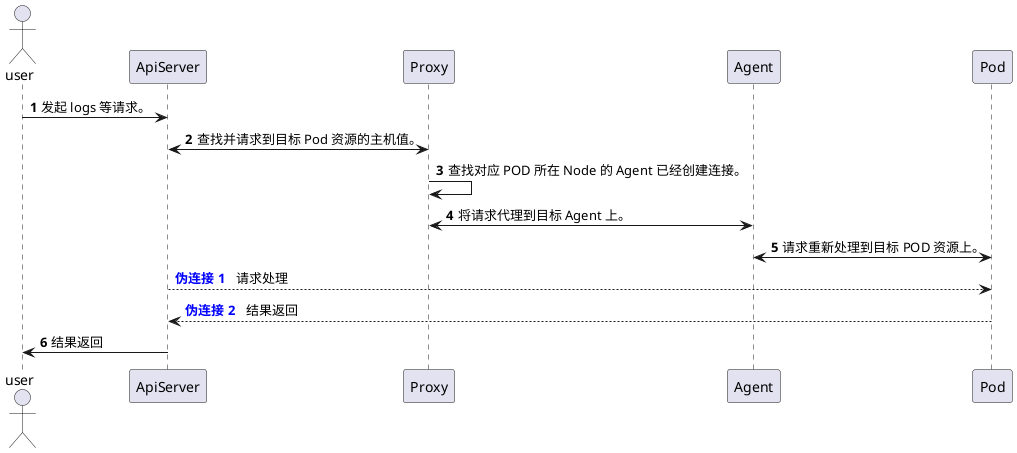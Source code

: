 @startuml
'https://plantuml.com/sequence-diagram

actor user

autonumber
user -> ApiServer: 发起 logs 等请求。
ApiServer <-> Proxy: 查找并请求到目标 Pod 资源的主机值。
Proxy -> Proxy: 查找对应 POD 所在 Node 的 Agent 已经创建连接。
Proxy <-> Agent: 将请求代理到目标 Agent 上。
Agent <-> Pod : 请求重新处理到目标 POD 资源上。

autonumber 1 "<font color=blue><b>伪连接 0  "
ApiServer --> Pod: 请求处理
Pod --> ApiServer: 结果返回

autonumber 6
ApiServer -> user: 结果返回

@enduml